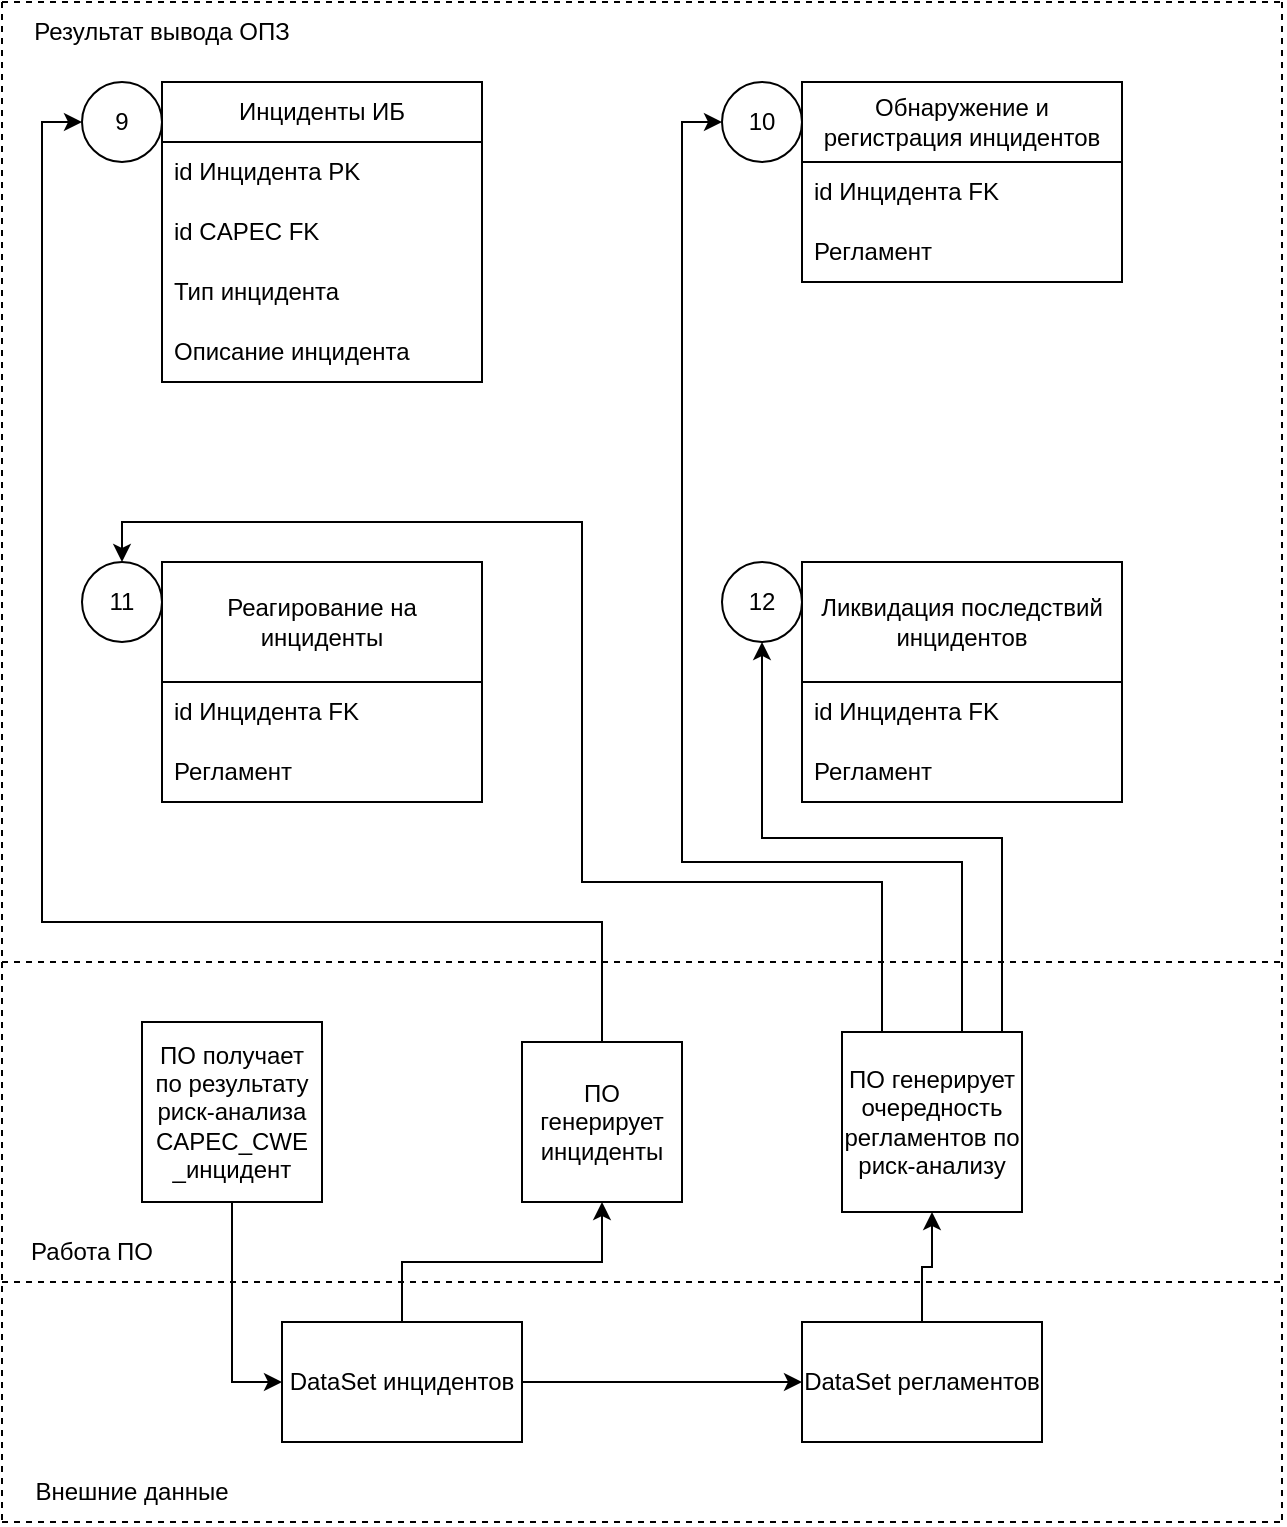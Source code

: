 <mxfile version="25.0.3">
  <diagram name="Страница — 1" id="eE1Gje8A0oezQRLzRqn4">
    <mxGraphModel dx="1290" dy="567" grid="1" gridSize="10" guides="1" tooltips="1" connect="1" arrows="1" fold="1" page="1" pageScale="1" pageWidth="827" pageHeight="1169" math="0" shadow="0">
      <root>
        <mxCell id="0" />
        <mxCell id="1" parent="0" />
        <mxCell id="DnC8KK1tUiim30TQwv2K-17" value="" style="endArrow=none;dashed=1;html=1;rounded=0;" parent="1" edge="1">
          <mxGeometry width="50" height="50" relative="1" as="geometry">
            <mxPoint x="40" y="160" as="sourcePoint" />
            <mxPoint x="680" y="160" as="targetPoint" />
          </mxGeometry>
        </mxCell>
        <mxCell id="DnC8KK1tUiim30TQwv2K-18" value="" style="endArrow=none;dashed=1;html=1;rounded=0;" parent="1" edge="1">
          <mxGeometry width="50" height="50" relative="1" as="geometry">
            <mxPoint x="40" y="640" as="sourcePoint" />
            <mxPoint x="680" y="640" as="targetPoint" />
          </mxGeometry>
        </mxCell>
        <mxCell id="DnC8KK1tUiim30TQwv2K-19" value="" style="endArrow=none;dashed=1;html=1;rounded=0;" parent="1" edge="1">
          <mxGeometry width="50" height="50" relative="1" as="geometry">
            <mxPoint x="40" y="160" as="sourcePoint" />
            <mxPoint x="40" y="920" as="targetPoint" />
          </mxGeometry>
        </mxCell>
        <mxCell id="DnC8KK1tUiim30TQwv2K-20" value="" style="endArrow=none;dashed=1;html=1;rounded=0;" parent="1" edge="1">
          <mxGeometry width="50" height="50" relative="1" as="geometry">
            <mxPoint x="680" y="160" as="sourcePoint" />
            <mxPoint x="680" y="920" as="targetPoint" />
          </mxGeometry>
        </mxCell>
        <mxCell id="DnC8KK1tUiim30TQwv2K-25" value="Обнаружение и регистрация инцидентов" style="swimlane;fontStyle=0;childLayout=stackLayout;horizontal=1;startSize=40;horizontalStack=0;resizeParent=1;resizeParentMax=0;resizeLast=0;collapsible=1;marginBottom=0;whiteSpace=wrap;html=1;" parent="1" vertex="1">
          <mxGeometry x="440" y="200" width="160" height="100" as="geometry" />
        </mxCell>
        <mxCell id="DnC8KK1tUiim30TQwv2K-26" value="id Инцидента FK" style="text;strokeColor=none;fillColor=none;align=left;verticalAlign=middle;spacingLeft=4;spacingRight=4;overflow=hidden;points=[[0,0.5],[1,0.5]];portConstraint=eastwest;rotatable=0;whiteSpace=wrap;html=1;" parent="DnC8KK1tUiim30TQwv2K-25" vertex="1">
          <mxGeometry y="40" width="160" height="30" as="geometry" />
        </mxCell>
        <mxCell id="LXAXK2Sx4whhD2p3gOs8-12" value="Регламент" style="text;strokeColor=none;fillColor=none;align=left;verticalAlign=middle;spacingLeft=4;spacingRight=4;overflow=hidden;points=[[0,0.5],[1,0.5]];portConstraint=eastwest;rotatable=0;whiteSpace=wrap;html=1;" parent="DnC8KK1tUiim30TQwv2K-25" vertex="1">
          <mxGeometry y="70" width="160" height="30" as="geometry" />
        </mxCell>
        <mxCell id="DnC8KK1tUiim30TQwv2K-29" value="Инциденты ИБ" style="swimlane;fontStyle=0;childLayout=stackLayout;horizontal=1;startSize=30;horizontalStack=0;resizeParent=1;resizeParentMax=0;resizeLast=0;collapsible=1;marginBottom=0;whiteSpace=wrap;html=1;" parent="1" vertex="1">
          <mxGeometry x="120" y="200" width="160" height="150" as="geometry">
            <mxRectangle x="290" y="200" width="140" height="30" as="alternateBounds" />
          </mxGeometry>
        </mxCell>
        <mxCell id="DnC8KK1tUiim30TQwv2K-30" value="id Инцидента PK" style="text;strokeColor=none;fillColor=none;align=left;verticalAlign=middle;spacingLeft=4;spacingRight=4;overflow=hidden;points=[[0,0.5],[1,0.5]];portConstraint=eastwest;rotatable=0;whiteSpace=wrap;html=1;" parent="DnC8KK1tUiim30TQwv2K-29" vertex="1">
          <mxGeometry y="30" width="160" height="30" as="geometry" />
        </mxCell>
        <mxCell id="LXAXK2Sx4whhD2p3gOs8-6" value="id CAPEC FK" style="text;strokeColor=none;fillColor=none;align=left;verticalAlign=middle;spacingLeft=4;spacingRight=4;overflow=hidden;points=[[0,0.5],[1,0.5]];portConstraint=eastwest;rotatable=0;whiteSpace=wrap;html=1;" parent="DnC8KK1tUiim30TQwv2K-29" vertex="1">
          <mxGeometry y="60" width="160" height="30" as="geometry" />
        </mxCell>
        <mxCell id="DnC8KK1tUiim30TQwv2K-31" value="Тип инцидента" style="text;strokeColor=none;fillColor=none;align=left;verticalAlign=middle;spacingLeft=4;spacingRight=4;overflow=hidden;points=[[0,0.5],[1,0.5]];portConstraint=eastwest;rotatable=0;whiteSpace=wrap;html=1;" parent="DnC8KK1tUiim30TQwv2K-29" vertex="1">
          <mxGeometry y="90" width="160" height="30" as="geometry" />
        </mxCell>
        <mxCell id="DnC8KK1tUiim30TQwv2K-32" value="Описание инцидента" style="text;strokeColor=none;fillColor=none;align=left;verticalAlign=middle;spacingLeft=4;spacingRight=4;overflow=hidden;points=[[0,0.5],[1,0.5]];portConstraint=eastwest;rotatable=0;whiteSpace=wrap;html=1;" parent="DnC8KK1tUiim30TQwv2K-29" vertex="1">
          <mxGeometry y="120" width="160" height="30" as="geometry" />
        </mxCell>
        <mxCell id="DnC8KK1tUiim30TQwv2K-36" value="Реагирование на инциденты" style="swimlane;fontStyle=0;childLayout=stackLayout;horizontal=1;startSize=60;horizontalStack=0;resizeParent=1;resizeParentMax=0;resizeLast=0;collapsible=1;marginBottom=0;whiteSpace=wrap;html=1;" parent="1" vertex="1">
          <mxGeometry x="120" y="440" width="160" height="120" as="geometry">
            <mxRectangle x="290" y="440" width="200" height="60" as="alternateBounds" />
          </mxGeometry>
        </mxCell>
        <mxCell id="DnC8KK1tUiim30TQwv2K-37" value="id Инцидента FK" style="text;strokeColor=none;fillColor=none;align=left;verticalAlign=middle;spacingLeft=4;spacingRight=4;overflow=hidden;points=[[0,0.5],[1,0.5]];portConstraint=eastwest;rotatable=0;whiteSpace=wrap;html=1;" parent="DnC8KK1tUiim30TQwv2K-36" vertex="1">
          <mxGeometry y="60" width="160" height="30" as="geometry" />
        </mxCell>
        <mxCell id="DnC8KK1tUiim30TQwv2K-38" value="Регламент" style="text;strokeColor=none;fillColor=none;align=left;verticalAlign=middle;spacingLeft=4;spacingRight=4;overflow=hidden;points=[[0,0.5],[1,0.5]];portConstraint=eastwest;rotatable=0;whiteSpace=wrap;html=1;" parent="DnC8KK1tUiim30TQwv2K-36" vertex="1">
          <mxGeometry y="90" width="160" height="30" as="geometry" />
        </mxCell>
        <mxCell id="DnC8KK1tUiim30TQwv2K-40" value="Ликвидация последствий инцидентов" style="swimlane;fontStyle=0;childLayout=stackLayout;horizontal=1;startSize=60;horizontalStack=0;resizeParent=1;resizeParentMax=0;resizeLast=0;collapsible=1;marginBottom=0;whiteSpace=wrap;html=1;" parent="1" vertex="1">
          <mxGeometry x="440" y="440" width="160" height="120" as="geometry" />
        </mxCell>
        <mxCell id="DnC8KK1tUiim30TQwv2K-41" value="id Инцидента FK" style="text;strokeColor=none;fillColor=none;align=left;verticalAlign=middle;spacingLeft=4;spacingRight=4;overflow=hidden;points=[[0,0.5],[1,0.5]];portConstraint=eastwest;rotatable=0;whiteSpace=wrap;html=1;" parent="DnC8KK1tUiim30TQwv2K-40" vertex="1">
          <mxGeometry y="60" width="160" height="30" as="geometry" />
        </mxCell>
        <mxCell id="PtvLYVf0Z_m3JwXr-Vei-3" value="Регламент" style="text;strokeColor=none;fillColor=none;align=left;verticalAlign=middle;spacingLeft=4;spacingRight=4;overflow=hidden;points=[[0,0.5],[1,0.5]];portConstraint=eastwest;rotatable=0;whiteSpace=wrap;html=1;" parent="DnC8KK1tUiim30TQwv2K-40" vertex="1">
          <mxGeometry y="90" width="160" height="30" as="geometry" />
        </mxCell>
        <mxCell id="bgobaxPjyzE-BJSVxTsq-1" value="9" style="ellipse;whiteSpace=wrap;html=1;aspect=fixed;" parent="1" vertex="1">
          <mxGeometry x="80" y="200" width="40" height="40" as="geometry" />
        </mxCell>
        <mxCell id="bgobaxPjyzE-BJSVxTsq-2" value="10" style="ellipse;whiteSpace=wrap;html=1;aspect=fixed;" parent="1" vertex="1">
          <mxGeometry x="400" y="200" width="40" height="40" as="geometry" />
        </mxCell>
        <mxCell id="bgobaxPjyzE-BJSVxTsq-3" value="11" style="ellipse;whiteSpace=wrap;html=1;aspect=fixed;" parent="1" vertex="1">
          <mxGeometry x="80" y="440" width="40" height="40" as="geometry" />
        </mxCell>
        <mxCell id="bgobaxPjyzE-BJSVxTsq-4" value="12" style="ellipse;whiteSpace=wrap;html=1;aspect=fixed;" parent="1" vertex="1">
          <mxGeometry x="400" y="440" width="40" height="40" as="geometry" />
        </mxCell>
        <mxCell id="_POBZS_AvcctEKIHJC5_-2" value="" style="endArrow=none;dashed=1;html=1;rounded=0;" parent="1" edge="1">
          <mxGeometry width="50" height="50" relative="1" as="geometry">
            <mxPoint x="40" y="800" as="sourcePoint" />
            <mxPoint x="680" y="800" as="targetPoint" />
          </mxGeometry>
        </mxCell>
        <mxCell id="_POBZS_AvcctEKIHJC5_-4" value="" style="endArrow=none;dashed=1;html=1;rounded=0;" parent="1" edge="1">
          <mxGeometry width="50" height="50" relative="1" as="geometry">
            <mxPoint x="40" y="920" as="sourcePoint" />
            <mxPoint x="680" y="920" as="targetPoint" />
          </mxGeometry>
        </mxCell>
        <mxCell id="_POBZS_AvcctEKIHJC5_-13" value="Результат вывода ОПЗ" style="text;html=1;align=center;verticalAlign=middle;whiteSpace=wrap;rounded=0;" parent="1" vertex="1">
          <mxGeometry x="40" y="160" width="160" height="30" as="geometry" />
        </mxCell>
        <mxCell id="_POBZS_AvcctEKIHJC5_-14" value="Работа ПО" style="text;html=1;align=center;verticalAlign=middle;whiteSpace=wrap;rounded=0;" parent="1" vertex="1">
          <mxGeometry x="40" y="770" width="90" height="30" as="geometry" />
        </mxCell>
        <mxCell id="_POBZS_AvcctEKIHJC5_-15" value="Внешние данные" style="text;html=1;align=center;verticalAlign=middle;whiteSpace=wrap;rounded=0;" parent="1" vertex="1">
          <mxGeometry x="40" y="890" width="130" height="30" as="geometry" />
        </mxCell>
        <mxCell id="Sm1E15Ygs7AAzw2JIuAr-6" style="edgeStyle=orthogonalEdgeStyle;rounded=0;orthogonalLoop=1;jettySize=auto;html=1;exitX=0.5;exitY=0;exitDx=0;exitDy=0;entryX=0.5;entryY=1;entryDx=0;entryDy=0;" edge="1" parent="1" source="Sm1E15Ygs7AAzw2JIuAr-1" target="Sm1E15Ygs7AAzw2JIuAr-5">
          <mxGeometry relative="1" as="geometry" />
        </mxCell>
        <mxCell id="Sm1E15Ygs7AAzw2JIuAr-14" style="edgeStyle=orthogonalEdgeStyle;rounded=0;orthogonalLoop=1;jettySize=auto;html=1;entryX=0;entryY=0.5;entryDx=0;entryDy=0;" edge="1" parent="1" source="Sm1E15Ygs7AAzw2JIuAr-1" target="Sm1E15Ygs7AAzw2JIuAr-7">
          <mxGeometry relative="1" as="geometry" />
        </mxCell>
        <mxCell id="Sm1E15Ygs7AAzw2JIuAr-1" value="DataSet инцидентов" style="rounded=0;whiteSpace=wrap;html=1;" vertex="1" parent="1">
          <mxGeometry x="180" y="820" width="120" height="60" as="geometry" />
        </mxCell>
        <mxCell id="Sm1E15Ygs7AAzw2JIuAr-3" style="edgeStyle=orthogonalEdgeStyle;rounded=0;orthogonalLoop=1;jettySize=auto;html=1;exitX=0.5;exitY=1;exitDx=0;exitDy=0;entryX=0;entryY=0.5;entryDx=0;entryDy=0;" edge="1" parent="1" source="Sm1E15Ygs7AAzw2JIuAr-2" target="Sm1E15Ygs7AAzw2JIuAr-1">
          <mxGeometry relative="1" as="geometry" />
        </mxCell>
        <mxCell id="Sm1E15Ygs7AAzw2JIuAr-2" value="ПО получает по результату риск-анализа CAPEC_CWE&lt;div&gt;_инцидент&lt;/div&gt;" style="whiteSpace=wrap;html=1;aspect=fixed;" vertex="1" parent="1">
          <mxGeometry x="110" y="670" width="90" height="90" as="geometry" />
        </mxCell>
        <mxCell id="Sm1E15Ygs7AAzw2JIuAr-17" style="edgeStyle=orthogonalEdgeStyle;rounded=0;orthogonalLoop=1;jettySize=auto;html=1;exitX=0.5;exitY=0;exitDx=0;exitDy=0;entryX=0;entryY=0.5;entryDx=0;entryDy=0;" edge="1" parent="1" source="Sm1E15Ygs7AAzw2JIuAr-5" target="bgobaxPjyzE-BJSVxTsq-1">
          <mxGeometry relative="1" as="geometry">
            <Array as="points">
              <mxPoint x="340" y="620" />
              <mxPoint x="60" y="620" />
              <mxPoint x="60" y="220" />
            </Array>
          </mxGeometry>
        </mxCell>
        <mxCell id="Sm1E15Ygs7AAzw2JIuAr-5" value="ПО генерирует инциденты" style="whiteSpace=wrap;html=1;aspect=fixed;" vertex="1" parent="1">
          <mxGeometry x="300" y="680" width="80" height="80" as="geometry" />
        </mxCell>
        <mxCell id="Sm1E15Ygs7AAzw2JIuAr-16" style="edgeStyle=orthogonalEdgeStyle;rounded=0;orthogonalLoop=1;jettySize=auto;html=1;exitX=0.5;exitY=0;exitDx=0;exitDy=0;entryX=0.5;entryY=1;entryDx=0;entryDy=0;" edge="1" parent="1" source="Sm1E15Ygs7AAzw2JIuAr-7" target="Sm1E15Ygs7AAzw2JIuAr-15">
          <mxGeometry relative="1" as="geometry" />
        </mxCell>
        <mxCell id="Sm1E15Ygs7AAzw2JIuAr-7" value="DataSet регламентов" style="rounded=0;whiteSpace=wrap;html=1;" vertex="1" parent="1">
          <mxGeometry x="440" y="820" width="120" height="60" as="geometry" />
        </mxCell>
        <mxCell id="Sm1E15Ygs7AAzw2JIuAr-21" style="edgeStyle=orthogonalEdgeStyle;rounded=0;orthogonalLoop=1;jettySize=auto;html=1;exitX=0.5;exitY=0;exitDx=0;exitDy=0;entryX=0.5;entryY=1;entryDx=0;entryDy=0;" edge="1" parent="1" source="Sm1E15Ygs7AAzw2JIuAr-15" target="bgobaxPjyzE-BJSVxTsq-4">
          <mxGeometry relative="1" as="geometry">
            <Array as="points">
              <mxPoint x="540" y="675" />
              <mxPoint x="540" y="578" />
              <mxPoint x="420" y="578" />
            </Array>
          </mxGeometry>
        </mxCell>
        <mxCell id="Sm1E15Ygs7AAzw2JIuAr-22" style="edgeStyle=orthogonalEdgeStyle;rounded=0;orthogonalLoop=1;jettySize=auto;html=1;exitX=0.5;exitY=0;exitDx=0;exitDy=0;entryX=0;entryY=0.5;entryDx=0;entryDy=0;" edge="1" parent="1" source="Sm1E15Ygs7AAzw2JIuAr-15" target="bgobaxPjyzE-BJSVxTsq-2">
          <mxGeometry relative="1" as="geometry">
            <Array as="points">
              <mxPoint x="520" y="590" />
              <mxPoint x="380" y="590" />
              <mxPoint x="380" y="220" />
            </Array>
          </mxGeometry>
        </mxCell>
        <mxCell id="Sm1E15Ygs7AAzw2JIuAr-23" style="edgeStyle=orthogonalEdgeStyle;rounded=0;orthogonalLoop=1;jettySize=auto;html=1;exitX=0;exitY=0.5;exitDx=0;exitDy=0;entryX=0.5;entryY=0;entryDx=0;entryDy=0;" edge="1" parent="1" source="Sm1E15Ygs7AAzw2JIuAr-15" target="bgobaxPjyzE-BJSVxTsq-3">
          <mxGeometry relative="1" as="geometry">
            <Array as="points">
              <mxPoint x="480" y="600" />
              <mxPoint x="330" y="600" />
              <mxPoint x="330" y="420" />
              <mxPoint x="100" y="420" />
            </Array>
          </mxGeometry>
        </mxCell>
        <mxCell id="Sm1E15Ygs7AAzw2JIuAr-15" value="ПО генерирует очередность регламентов по риск-анализу" style="whiteSpace=wrap;html=1;aspect=fixed;" vertex="1" parent="1">
          <mxGeometry x="460" y="675" width="90" height="90" as="geometry" />
        </mxCell>
      </root>
    </mxGraphModel>
  </diagram>
</mxfile>
